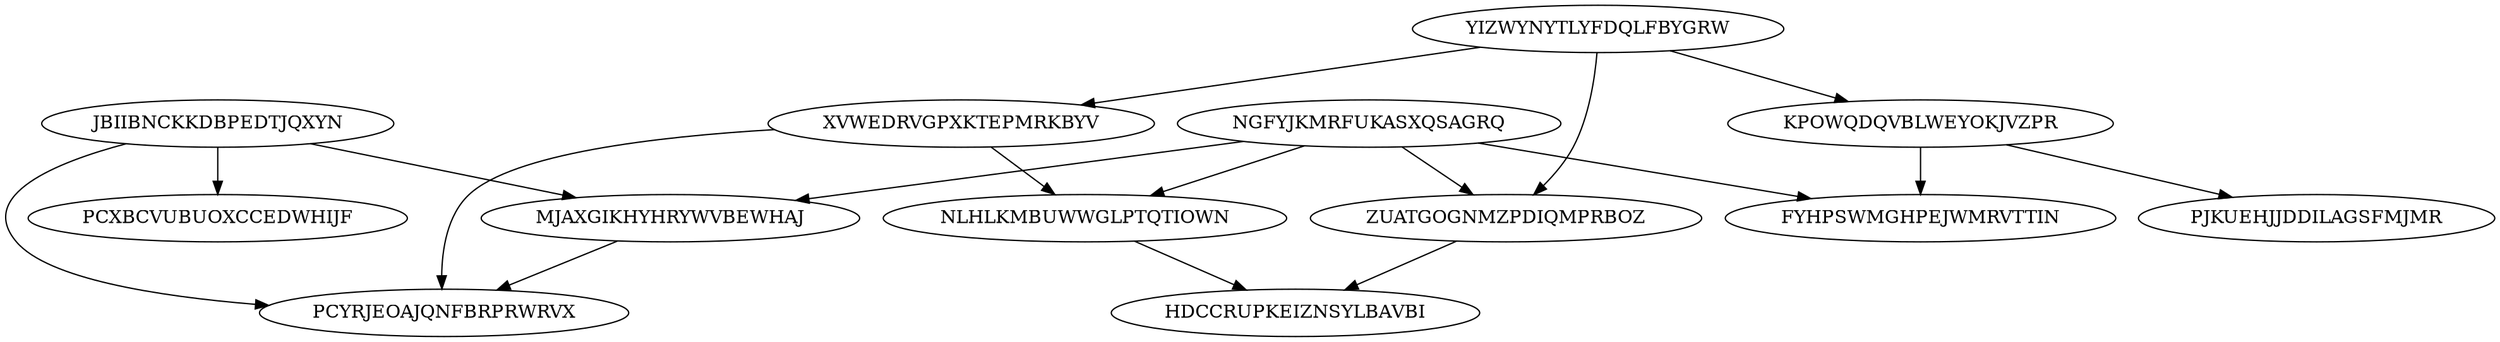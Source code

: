 digraph N13M17 {
	JBIIBNCKKDBPEDTJQXYN	[Weight=11];
	YIZWYNYTLYFDQLFBYGRW	[Weight=20];
	NGFYJKMRFUKASXQSAGRQ	[Weight=11];
	XVWEDRVGPXKTEPMRKBYV	[Weight=19];
	ZUATGOGNMZPDIQMPRBOZ	[Weight=20];
	NLHLKMBUWWGLPTQTIOWN	[Weight=16];
	MJAXGIKHYHRYWVBEWHAJ	[Weight=12];
	PCYRJEOAJQNFBRPRWRVX	[Weight=14];
	PCXBCVUBUOXCCEDWHIJF	[Weight=18];
	KPOWQDQVBLWEYOKJVZPR	[Weight=12];
	PJKUEHJJDDILAGSFMJMR	[Weight=14];
	HDCCRUPKEIZNSYLBAVBI	[Weight=18];
	FYHPSWMGHPEJWMRVTTIN	[Weight=19];
	YIZWYNYTLYFDQLFBYGRW -> KPOWQDQVBLWEYOKJVZPR [Weight=20];
	NGFYJKMRFUKASXQSAGRQ -> NLHLKMBUWWGLPTQTIOWN [Weight=10];
	MJAXGIKHYHRYWVBEWHAJ -> PCYRJEOAJQNFBRPRWRVX [Weight=17];
	JBIIBNCKKDBPEDTJQXYN -> PCYRJEOAJQNFBRPRWRVX [Weight=16];
	NGFYJKMRFUKASXQSAGRQ -> ZUATGOGNMZPDIQMPRBOZ [Weight=19];
	XVWEDRVGPXKTEPMRKBYV -> NLHLKMBUWWGLPTQTIOWN [Weight=14];
	JBIIBNCKKDBPEDTJQXYN -> PCXBCVUBUOXCCEDWHIJF [Weight=14];
	ZUATGOGNMZPDIQMPRBOZ -> HDCCRUPKEIZNSYLBAVBI [Weight=11];
	YIZWYNYTLYFDQLFBYGRW -> XVWEDRVGPXKTEPMRKBYV [Weight=14];
	NLHLKMBUWWGLPTQTIOWN -> HDCCRUPKEIZNSYLBAVBI [Weight=18];
	NGFYJKMRFUKASXQSAGRQ -> FYHPSWMGHPEJWMRVTTIN [Weight=19];
	XVWEDRVGPXKTEPMRKBYV -> PCYRJEOAJQNFBRPRWRVX [Weight=16];
	JBIIBNCKKDBPEDTJQXYN -> MJAXGIKHYHRYWVBEWHAJ [Weight=19];
	KPOWQDQVBLWEYOKJVZPR -> FYHPSWMGHPEJWMRVTTIN [Weight=13];
	NGFYJKMRFUKASXQSAGRQ -> MJAXGIKHYHRYWVBEWHAJ [Weight=11];
	KPOWQDQVBLWEYOKJVZPR -> PJKUEHJJDDILAGSFMJMR [Weight=14];
	YIZWYNYTLYFDQLFBYGRW -> ZUATGOGNMZPDIQMPRBOZ [Weight=16];
}
